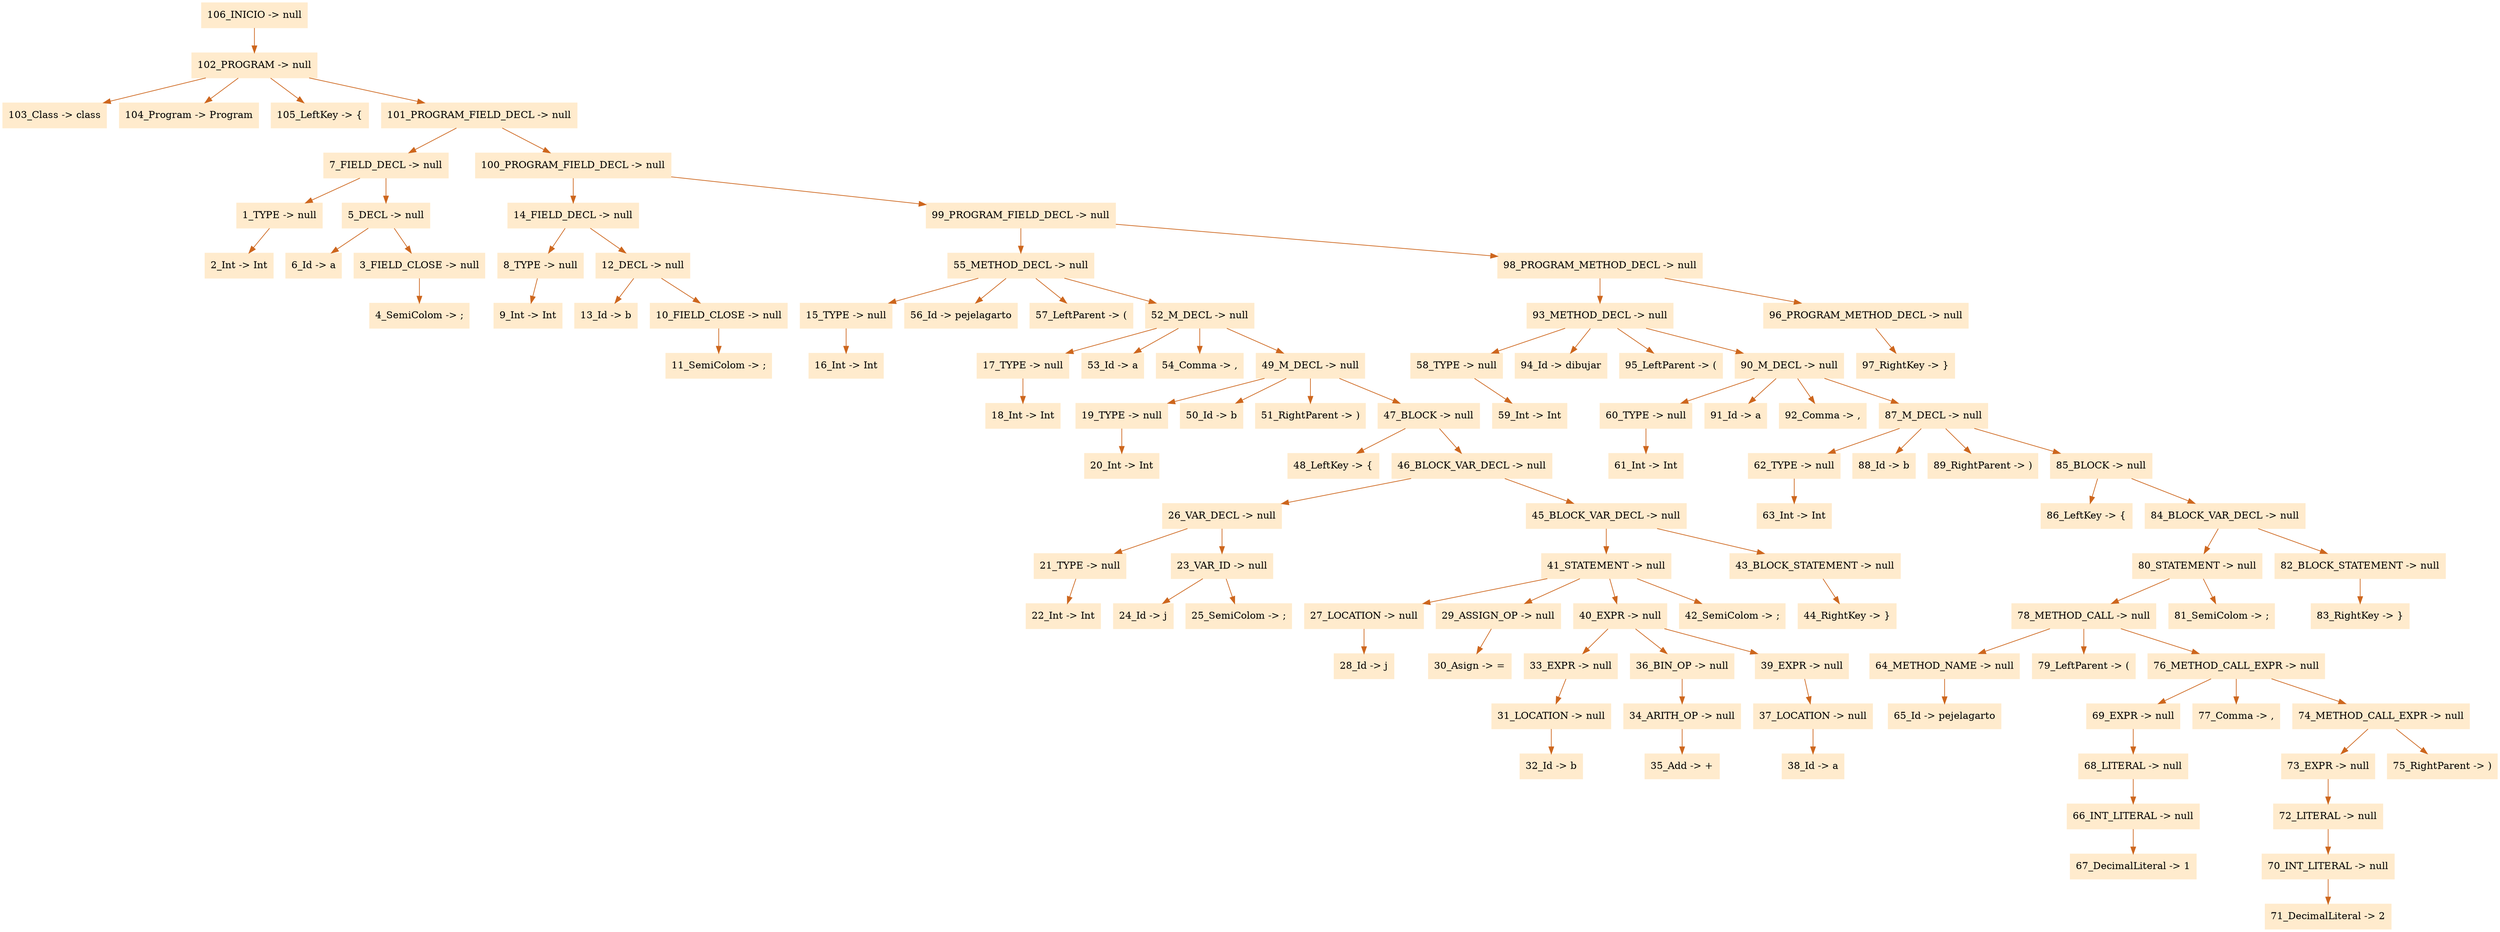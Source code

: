 digraph G {node[shape=box, style=filled, color=blanchedalmond]; edge[color=chocolate3];rankdir=UD 

"106_INICIO -> null"->"102_PROGRAM -> null"
"102_PROGRAM -> null"->"103_Class -> class"
"102_PROGRAM -> null"->"104_Program -> Program"
"102_PROGRAM -> null"->"105_LeftKey -> {"
"102_PROGRAM -> null"->"101_PROGRAM_FIELD_DECL -> null"
"101_PROGRAM_FIELD_DECL -> null"->"7_FIELD_DECL -> null"
"7_FIELD_DECL -> null"->"1_TYPE -> null"
"1_TYPE -> null"->"2_Int -> Int"
"7_FIELD_DECL -> null"->"5_DECL -> null"
"5_DECL -> null"->"6_Id -> a"
"5_DECL -> null"->"3_FIELD_CLOSE -> null"
"3_FIELD_CLOSE -> null"->"4_SemiColom -> ;"
"101_PROGRAM_FIELD_DECL -> null"->"100_PROGRAM_FIELD_DECL -> null"
"100_PROGRAM_FIELD_DECL -> null"->"14_FIELD_DECL -> null"
"14_FIELD_DECL -> null"->"8_TYPE -> null"
"8_TYPE -> null"->"9_Int -> Int"
"14_FIELD_DECL -> null"->"12_DECL -> null"
"12_DECL -> null"->"13_Id -> b"
"12_DECL -> null"->"10_FIELD_CLOSE -> null"
"10_FIELD_CLOSE -> null"->"11_SemiColom -> ;"
"100_PROGRAM_FIELD_DECL -> null"->"99_PROGRAM_FIELD_DECL -> null"
"99_PROGRAM_FIELD_DECL -> null"->"55_METHOD_DECL -> null"
"55_METHOD_DECL -> null"->"15_TYPE -> null"
"15_TYPE -> null"->"16_Int -> Int"
"55_METHOD_DECL -> null"->"56_Id -> pejelagarto"
"55_METHOD_DECL -> null"->"57_LeftParent -> ("
"55_METHOD_DECL -> null"->"52_M_DECL -> null"
"52_M_DECL -> null"->"17_TYPE -> null"
"17_TYPE -> null"->"18_Int -> Int"
"52_M_DECL -> null"->"53_Id -> a"
"52_M_DECL -> null"->"54_Comma -> ,"
"52_M_DECL -> null"->"49_M_DECL -> null"
"49_M_DECL -> null"->"19_TYPE -> null"
"19_TYPE -> null"->"20_Int -> Int"
"49_M_DECL -> null"->"50_Id -> b"
"49_M_DECL -> null"->"51_RightParent -> )"
"49_M_DECL -> null"->"47_BLOCK -> null"
"47_BLOCK -> null"->"48_LeftKey -> {"
"47_BLOCK -> null"->"46_BLOCK_VAR_DECL -> null"
"46_BLOCK_VAR_DECL -> null"->"26_VAR_DECL -> null"
"26_VAR_DECL -> null"->"21_TYPE -> null"
"21_TYPE -> null"->"22_Int -> Int"
"26_VAR_DECL -> null"->"23_VAR_ID -> null"
"23_VAR_ID -> null"->"24_Id -> j"
"23_VAR_ID -> null"->"25_SemiColom -> ;"
"46_BLOCK_VAR_DECL -> null"->"45_BLOCK_VAR_DECL -> null"
"45_BLOCK_VAR_DECL -> null"->"41_STATEMENT -> null"
"41_STATEMENT -> null"->"27_LOCATION -> null"
"27_LOCATION -> null"->"28_Id -> j"
"41_STATEMENT -> null"->"29_ASSIGN_OP -> null"
"29_ASSIGN_OP -> null"->"30_Asign -> ="
"41_STATEMENT -> null"->"40_EXPR -> null"
"40_EXPR -> null"->"33_EXPR -> null"
"33_EXPR -> null"->"31_LOCATION -> null"
"31_LOCATION -> null"->"32_Id -> b"
"40_EXPR -> null"->"36_BIN_OP -> null"
"36_BIN_OP -> null"->"34_ARITH_OP -> null"
"34_ARITH_OP -> null"->"35_Add -> +"
"40_EXPR -> null"->"39_EXPR -> null"
"39_EXPR -> null"->"37_LOCATION -> null"
"37_LOCATION -> null"->"38_Id -> a"
"41_STATEMENT -> null"->"42_SemiColom -> ;"
"45_BLOCK_VAR_DECL -> null"->"43_BLOCK_STATEMENT -> null"
"43_BLOCK_STATEMENT -> null"->"44_RightKey -> }"
"99_PROGRAM_FIELD_DECL -> null"->"98_PROGRAM_METHOD_DECL -> null"
"98_PROGRAM_METHOD_DECL -> null"->"93_METHOD_DECL -> null"
"93_METHOD_DECL -> null"->"58_TYPE -> null"
"58_TYPE -> null"->"59_Int -> Int"
"93_METHOD_DECL -> null"->"94_Id -> dibujar"
"93_METHOD_DECL -> null"->"95_LeftParent -> ("
"93_METHOD_DECL -> null"->"90_M_DECL -> null"
"90_M_DECL -> null"->"60_TYPE -> null"
"60_TYPE -> null"->"61_Int -> Int"
"90_M_DECL -> null"->"91_Id -> a"
"90_M_DECL -> null"->"92_Comma -> ,"
"90_M_DECL -> null"->"87_M_DECL -> null"
"87_M_DECL -> null"->"62_TYPE -> null"
"62_TYPE -> null"->"63_Int -> Int"
"87_M_DECL -> null"->"88_Id -> b"
"87_M_DECL -> null"->"89_RightParent -> )"
"87_M_DECL -> null"->"85_BLOCK -> null"
"85_BLOCK -> null"->"86_LeftKey -> {"
"85_BLOCK -> null"->"84_BLOCK_VAR_DECL -> null"
"84_BLOCK_VAR_DECL -> null"->"80_STATEMENT -> null"
"80_STATEMENT -> null"->"78_METHOD_CALL -> null"
"78_METHOD_CALL -> null"->"64_METHOD_NAME -> null"
"64_METHOD_NAME -> null"->"65_Id -> pejelagarto"
"78_METHOD_CALL -> null"->"79_LeftParent -> ("
"78_METHOD_CALL -> null"->"76_METHOD_CALL_EXPR -> null"
"76_METHOD_CALL_EXPR -> null"->"69_EXPR -> null"
"69_EXPR -> null"->"68_LITERAL -> null"
"68_LITERAL -> null"->"66_INT_LITERAL -> null"
"66_INT_LITERAL -> null"->"67_DecimalLiteral -> 1"
"76_METHOD_CALL_EXPR -> null"->"77_Comma -> ,"
"76_METHOD_CALL_EXPR -> null"->"74_METHOD_CALL_EXPR -> null"
"74_METHOD_CALL_EXPR -> null"->"73_EXPR -> null"
"73_EXPR -> null"->"72_LITERAL -> null"
"72_LITERAL -> null"->"70_INT_LITERAL -> null"
"70_INT_LITERAL -> null"->"71_DecimalLiteral -> 2"
"74_METHOD_CALL_EXPR -> null"->"75_RightParent -> )"
"80_STATEMENT -> null"->"81_SemiColom -> ;"
"84_BLOCK_VAR_DECL -> null"->"82_BLOCK_STATEMENT -> null"
"82_BLOCK_STATEMENT -> null"->"83_RightKey -> }"
"98_PROGRAM_METHOD_DECL -> null"->"96_PROGRAM_METHOD_DECL -> null"
"96_PROGRAM_METHOD_DECL -> null"->"97_RightKey -> }"


}

